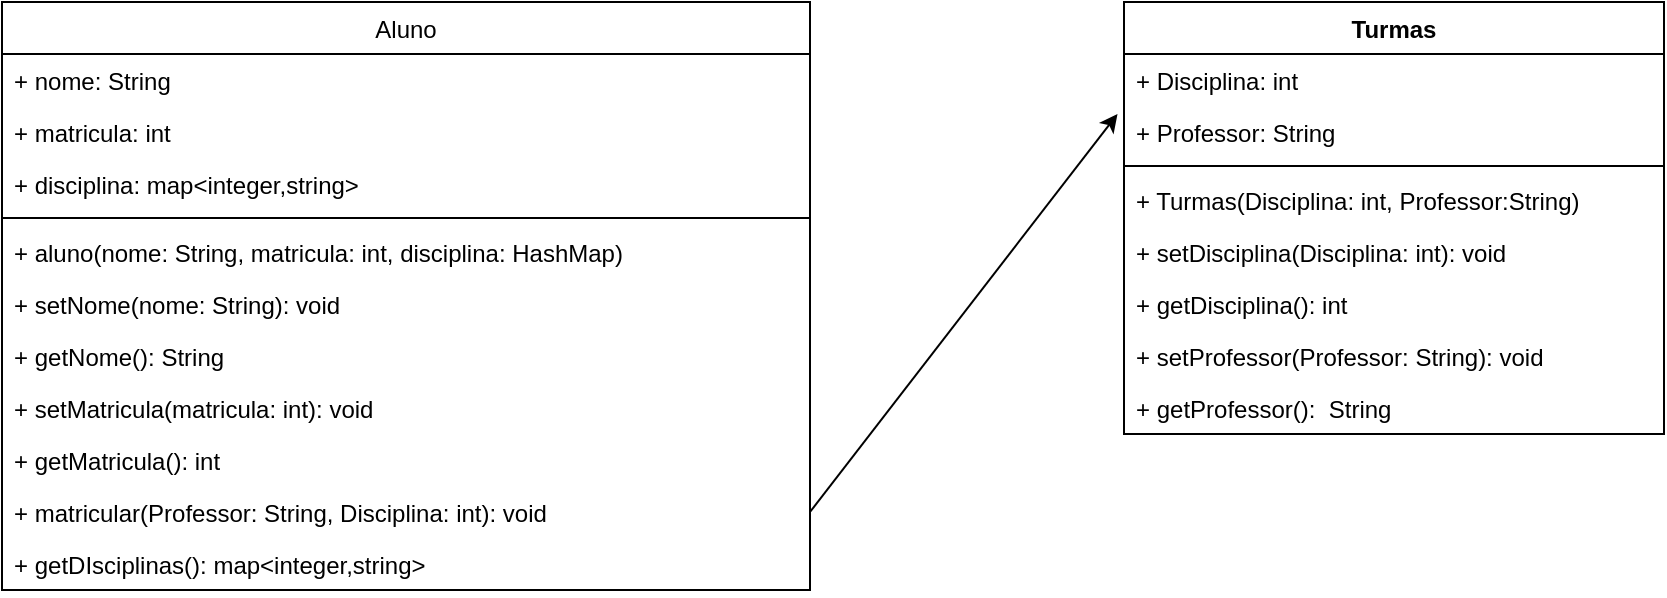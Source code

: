 <mxfile>
    <diagram id="R6zcowdcoasYXh4GRf18" name="Página-1">
        <mxGraphModel dx="1225" dy="376" grid="1" gridSize="10" guides="1" tooltips="1" connect="1" arrows="1" fold="1" page="1" pageScale="1" pageWidth="827" pageHeight="1169" math="0" shadow="0">
            <root>
                <mxCell id="0"/>
                <mxCell id="1" parent="0"/>
                <mxCell id="8" value="Aluno" style="swimlane;fontStyle=0;align=center;verticalAlign=top;childLayout=stackLayout;horizontal=1;startSize=26;horizontalStack=0;resizeParent=1;resizeParentMax=0;resizeLast=0;collapsible=1;marginBottom=0;" parent="1" vertex="1">
                    <mxGeometry x="350" y="390" width="404" height="294" as="geometry"/>
                </mxCell>
                <mxCell id="9" value="+ nome: String" style="text;strokeColor=none;fillColor=none;align=left;verticalAlign=top;spacingLeft=4;spacingRight=4;overflow=hidden;rotatable=0;points=[[0,0.5],[1,0.5]];portConstraint=eastwest;" parent="8" vertex="1">
                    <mxGeometry y="26" width="404" height="26" as="geometry"/>
                </mxCell>
                <mxCell id="43" value="+ matricula: int" style="text;strokeColor=none;fillColor=none;align=left;verticalAlign=top;spacingLeft=4;spacingRight=4;overflow=hidden;rotatable=0;points=[[0,0.5],[1,0.5]];portConstraint=eastwest;" vertex="1" parent="8">
                    <mxGeometry y="52" width="404" height="26" as="geometry"/>
                </mxCell>
                <mxCell id="12" value="+ disciplina: map&lt;integer,string&gt;" style="text;strokeColor=none;fillColor=none;align=left;verticalAlign=top;spacingLeft=4;spacingRight=4;overflow=hidden;rotatable=0;points=[[0,0.5],[1,0.5]];portConstraint=eastwest;" parent="8" vertex="1">
                    <mxGeometry y="78" width="404" height="26" as="geometry"/>
                </mxCell>
                <mxCell id="10" value="" style="line;strokeWidth=1;fillColor=none;align=left;verticalAlign=middle;spacingTop=-1;spacingLeft=3;spacingRight=3;rotatable=0;labelPosition=right;points=[];portConstraint=eastwest;strokeColor=inherit;" parent="8" vertex="1">
                    <mxGeometry y="104" width="404" height="8" as="geometry"/>
                </mxCell>
                <mxCell id="11" value="+ aluno(nome: String, matricula: int, disciplina: HashMap)" style="text;strokeColor=none;fillColor=none;align=left;verticalAlign=top;spacingLeft=4;spacingRight=4;overflow=hidden;rotatable=0;points=[[0,0.5],[1,0.5]];portConstraint=eastwest;" parent="8" vertex="1">
                    <mxGeometry y="112" width="404" height="26" as="geometry"/>
                </mxCell>
                <mxCell id="14" value="+ setNome(nome: String): void" style="text;strokeColor=none;fillColor=none;align=left;verticalAlign=top;spacingLeft=4;spacingRight=4;overflow=hidden;rotatable=0;points=[[0,0.5],[1,0.5]];portConstraint=eastwest;" vertex="1" parent="8">
                    <mxGeometry y="138" width="404" height="26" as="geometry"/>
                </mxCell>
                <mxCell id="16" value="+ getNome(): String" style="text;strokeColor=none;fillColor=none;align=left;verticalAlign=top;spacingLeft=4;spacingRight=4;overflow=hidden;rotatable=0;points=[[0,0.5],[1,0.5]];portConstraint=eastwest;" vertex="1" parent="8">
                    <mxGeometry y="164" width="404" height="26" as="geometry"/>
                </mxCell>
                <mxCell id="15" value="+ setMatricula(matricula: int): void" style="text;strokeColor=none;fillColor=none;align=left;verticalAlign=top;spacingLeft=4;spacingRight=4;overflow=hidden;rotatable=0;points=[[0,0.5],[1,0.5]];portConstraint=eastwest;" vertex="1" parent="8">
                    <mxGeometry y="190" width="404" height="26" as="geometry"/>
                </mxCell>
                <mxCell id="17" value="+ getMatricula(): int" style="text;strokeColor=none;fillColor=none;align=left;verticalAlign=top;spacingLeft=4;spacingRight=4;overflow=hidden;rotatable=0;points=[[0,0.5],[1,0.5]];portConstraint=eastwest;" vertex="1" parent="8">
                    <mxGeometry y="216" width="404" height="26" as="geometry"/>
                </mxCell>
                <mxCell id="13" value="+ matricular(Professor: String, Disciplina: int): void" style="text;strokeColor=none;fillColor=none;align=left;verticalAlign=top;spacingLeft=4;spacingRight=4;overflow=hidden;rotatable=0;points=[[0,0.5],[1,0.5]];portConstraint=eastwest;" parent="8" vertex="1">
                    <mxGeometry y="242" width="404" height="26" as="geometry"/>
                </mxCell>
                <mxCell id="45" value="+ getDIsciplinas(): map&lt;integer,string&gt;" style="text;strokeColor=none;fillColor=none;align=left;verticalAlign=top;spacingLeft=4;spacingRight=4;overflow=hidden;rotatable=0;points=[[0,0.5],[1,0.5]];portConstraint=eastwest;" vertex="1" parent="8">
                    <mxGeometry y="268" width="404" height="26" as="geometry"/>
                </mxCell>
                <mxCell id="18" value="Turmas" style="swimlane;fontStyle=1;align=center;verticalAlign=top;childLayout=stackLayout;horizontal=1;startSize=26;horizontalStack=0;resizeParent=1;resizeParentMax=0;resizeLast=0;collapsible=1;marginBottom=0;" vertex="1" parent="1">
                    <mxGeometry x="911" y="390" width="270" height="216" as="geometry">
                        <mxRectangle x="510" y="430" width="80" height="30" as="alternateBounds"/>
                    </mxGeometry>
                </mxCell>
                <mxCell id="19" value="+ Disciplina: int" style="text;strokeColor=none;fillColor=none;align=left;verticalAlign=top;spacingLeft=4;spacingRight=4;overflow=hidden;rotatable=0;points=[[0,0.5],[1,0.5]];portConstraint=eastwest;" vertex="1" parent="18">
                    <mxGeometry y="26" width="270" height="26" as="geometry"/>
                </mxCell>
                <mxCell id="35" value="+ Professor: String" style="text;strokeColor=none;fillColor=none;align=left;verticalAlign=top;spacingLeft=4;spacingRight=4;overflow=hidden;rotatable=0;points=[[0,0.5],[1,0.5]];portConstraint=eastwest;" vertex="1" parent="18">
                    <mxGeometry y="52" width="270" height="26" as="geometry"/>
                </mxCell>
                <mxCell id="21" value="" style="line;strokeWidth=1;fillColor=none;align=left;verticalAlign=middle;spacingTop=-1;spacingLeft=3;spacingRight=3;rotatable=0;labelPosition=right;points=[];portConstraint=eastwest;strokeColor=inherit;" vertex="1" parent="18">
                    <mxGeometry y="78" width="270" height="8" as="geometry"/>
                </mxCell>
                <mxCell id="46" value="+ Turmas(Disciplina: int, Professor:String)" style="text;strokeColor=none;fillColor=none;align=left;verticalAlign=top;spacingLeft=4;spacingRight=4;overflow=hidden;rotatable=0;points=[[0,0.5],[1,0.5]];portConstraint=eastwest;" vertex="1" parent="18">
                    <mxGeometry y="86" width="270" height="26" as="geometry"/>
                </mxCell>
                <mxCell id="24" value="+ setDisciplina(Disciplina: int): void" style="text;strokeColor=none;fillColor=none;align=left;verticalAlign=top;spacingLeft=4;spacingRight=4;overflow=hidden;rotatable=0;points=[[0,0.5],[1,0.5]];portConstraint=eastwest;" vertex="1" parent="18">
                    <mxGeometry y="112" width="270" height="26" as="geometry"/>
                </mxCell>
                <mxCell id="25" value="+ getDisciplina(): int" style="text;strokeColor=none;fillColor=none;align=left;verticalAlign=top;spacingLeft=4;spacingRight=4;overflow=hidden;rotatable=0;points=[[0,0.5],[1,0.5]];portConstraint=eastwest;" vertex="1" parent="18">
                    <mxGeometry y="138" width="270" height="26" as="geometry"/>
                </mxCell>
                <mxCell id="41" value="+ setProfessor(Professor: String): void" style="text;strokeColor=none;fillColor=none;align=left;verticalAlign=top;spacingLeft=4;spacingRight=4;overflow=hidden;rotatable=0;points=[[0,0.5],[1,0.5]];portConstraint=eastwest;" vertex="1" parent="18">
                    <mxGeometry y="164" width="270" height="26" as="geometry"/>
                </mxCell>
                <mxCell id="39" value="+ getProfessor():  String" style="text;strokeColor=none;fillColor=none;align=left;verticalAlign=top;spacingLeft=4;spacingRight=4;overflow=hidden;rotatable=0;points=[[0,0.5],[1,0.5]];portConstraint=eastwest;" vertex="1" parent="18">
                    <mxGeometry y="190" width="270" height="26" as="geometry"/>
                </mxCell>
                <mxCell id="29" style="edgeStyle=none;html=1;entryX=-0.012;entryY=0.156;entryDx=0;entryDy=0;exitX=1;exitY=0.5;exitDx=0;exitDy=0;entryPerimeter=0;" edge="1" parent="1" source="13" target="35">
                    <mxGeometry relative="1" as="geometry">
                        <mxPoint x="780" y="515" as="sourcePoint"/>
                        <mxPoint x="850" y="489.0" as="targetPoint"/>
                    </mxGeometry>
                </mxCell>
            </root>
        </mxGraphModel>
    </diagram>
</mxfile>